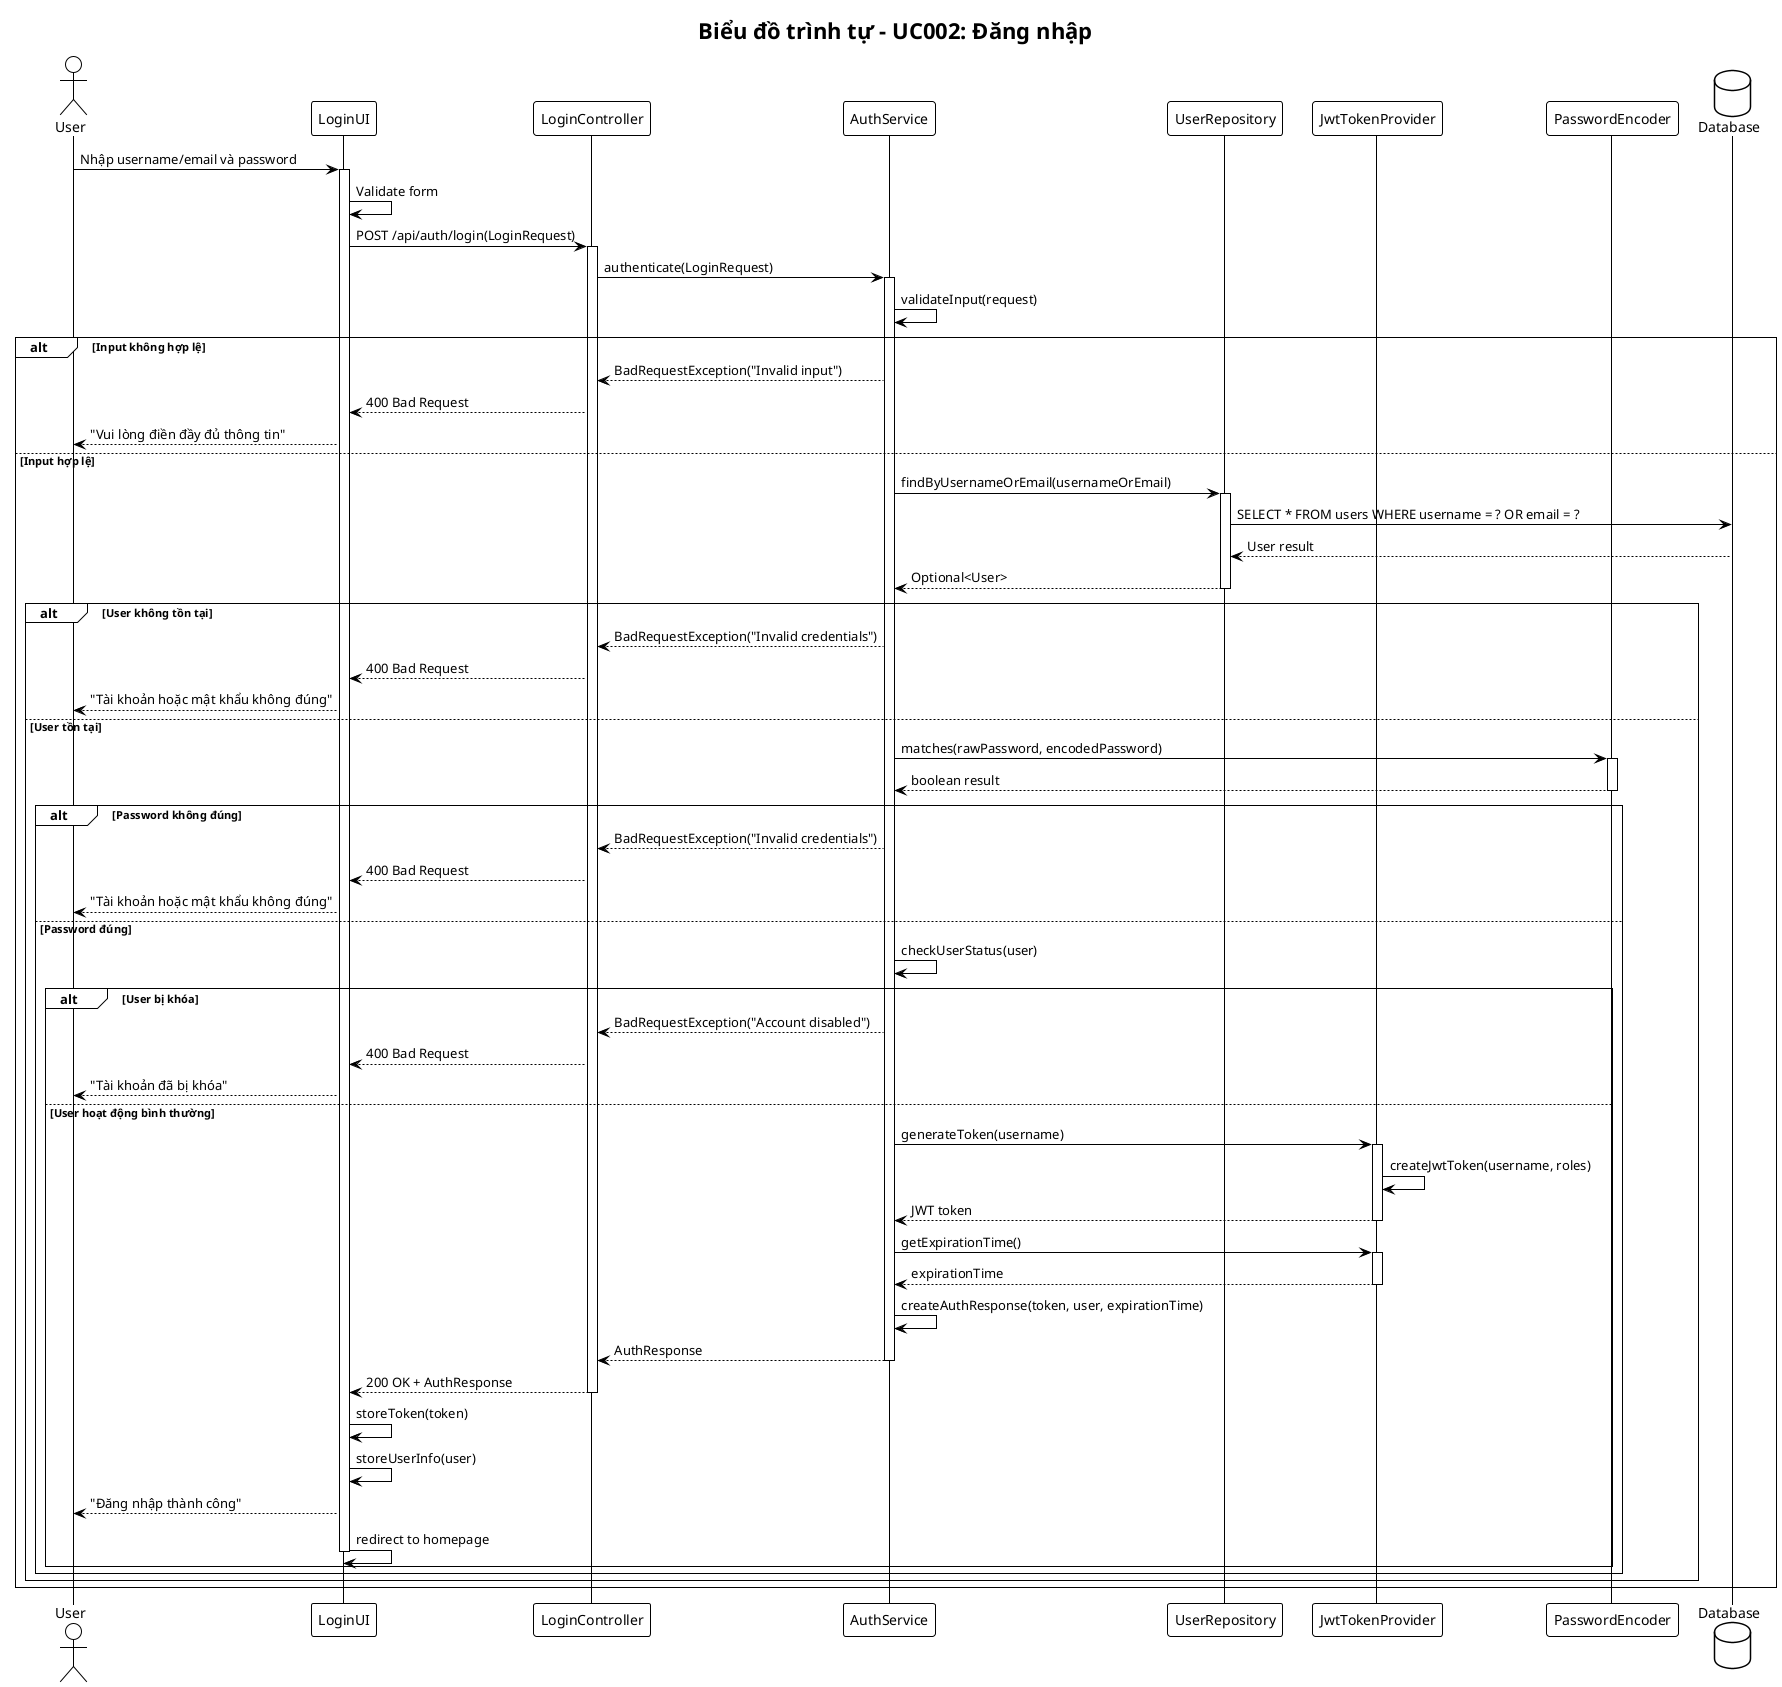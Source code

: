 @startuml UC002-Sequence-Diagram-Dang-Nhap
!theme plain

title Biểu đồ trình tự - UC002: Đăng nhập

actor User
participant "LoginUI" as UI
participant "LoginController" as Controller
participant "AuthService" as AuthService
participant "UserRepository" as UserRepo
participant "JwtTokenProvider" as JwtProvider
participant "PasswordEncoder" as PasswordEncoder
database "Database" as DB

User -> UI: Nhập username/email và password
activate UI

UI -> UI: Validate form
UI -> Controller: POST /api/auth/login(LoginRequest)
activate Controller

Controller -> AuthService: authenticate(LoginRequest)
activate AuthService

' Validate input
AuthService -> AuthService: validateInput(request)

alt Input không hợp lệ
    AuthService --> Controller: BadRequestException("Invalid input")
    Controller --> UI: 400 Bad Request
    UI --> User: "Vui lòng điền đầy đủ thông tin"
else Input hợp lệ
    ' Find user
    AuthService -> UserRepo: findByUsernameOrEmail(usernameOrEmail)
    activate UserRepo
    UserRepo -> DB: SELECT * FROM users WHERE username = ? OR email = ?
    DB --> UserRepo: User result
    UserRepo --> AuthService: Optional<User>
    deactivate UserRepo

    alt User không tồn tại
        AuthService --> Controller: BadRequestException("Invalid credentials")
        Controller --> UI: 400 Bad Request
        UI --> User: "Tài khoản hoặc mật khẩu không đúng"
    else User tồn tại
        ' Check password
        AuthService -> PasswordEncoder: matches(rawPassword, encodedPassword)
        activate PasswordEncoder
        PasswordEncoder --> AuthService: boolean result
        deactivate PasswordEncoder

        alt Password không đúng
            AuthService --> Controller: BadRequestException("Invalid credentials")
            Controller --> UI: 400 Bad Request
            UI --> User: "Tài khoản hoặc mật khẩu không đúng"
        else Password đúng
            ' Check if user is enabled
            AuthService -> AuthService: checkUserStatus(user)

            alt User bị khóa
                AuthService --> Controller: BadRequestException("Account disabled")
                Controller --> UI: 400 Bad Request
                UI --> User: "Tài khoản đã bị khóa"
            else User hoạt động bình thường
                ' Generate JWT token
                AuthService -> JwtProvider: generateToken(username)
                activate JwtProvider
                JwtProvider -> JwtProvider: createJwtToken(username, roles)
                JwtProvider --> AuthService: JWT token
                deactivate JwtProvider

                ' Get expiration time
                AuthService -> JwtProvider: getExpirationTime()
                activate JwtProvider
                JwtProvider --> AuthService: expirationTime
                deactivate JwtProvider

                ' Create response
                AuthService -> AuthService: createAuthResponse(token, user, expirationTime)
                AuthService --> Controller: AuthResponse
                deactivate AuthService

                Controller --> UI: 200 OK + AuthResponse
                deactivate Controller

                UI -> UI: storeToken(token)
                UI -> UI: storeUserInfo(user)
                UI --> User: "Đăng nhập thành công"
                UI -> UI: redirect to homepage
                deactivate UI
            end
        end
    end
end

@enduml
